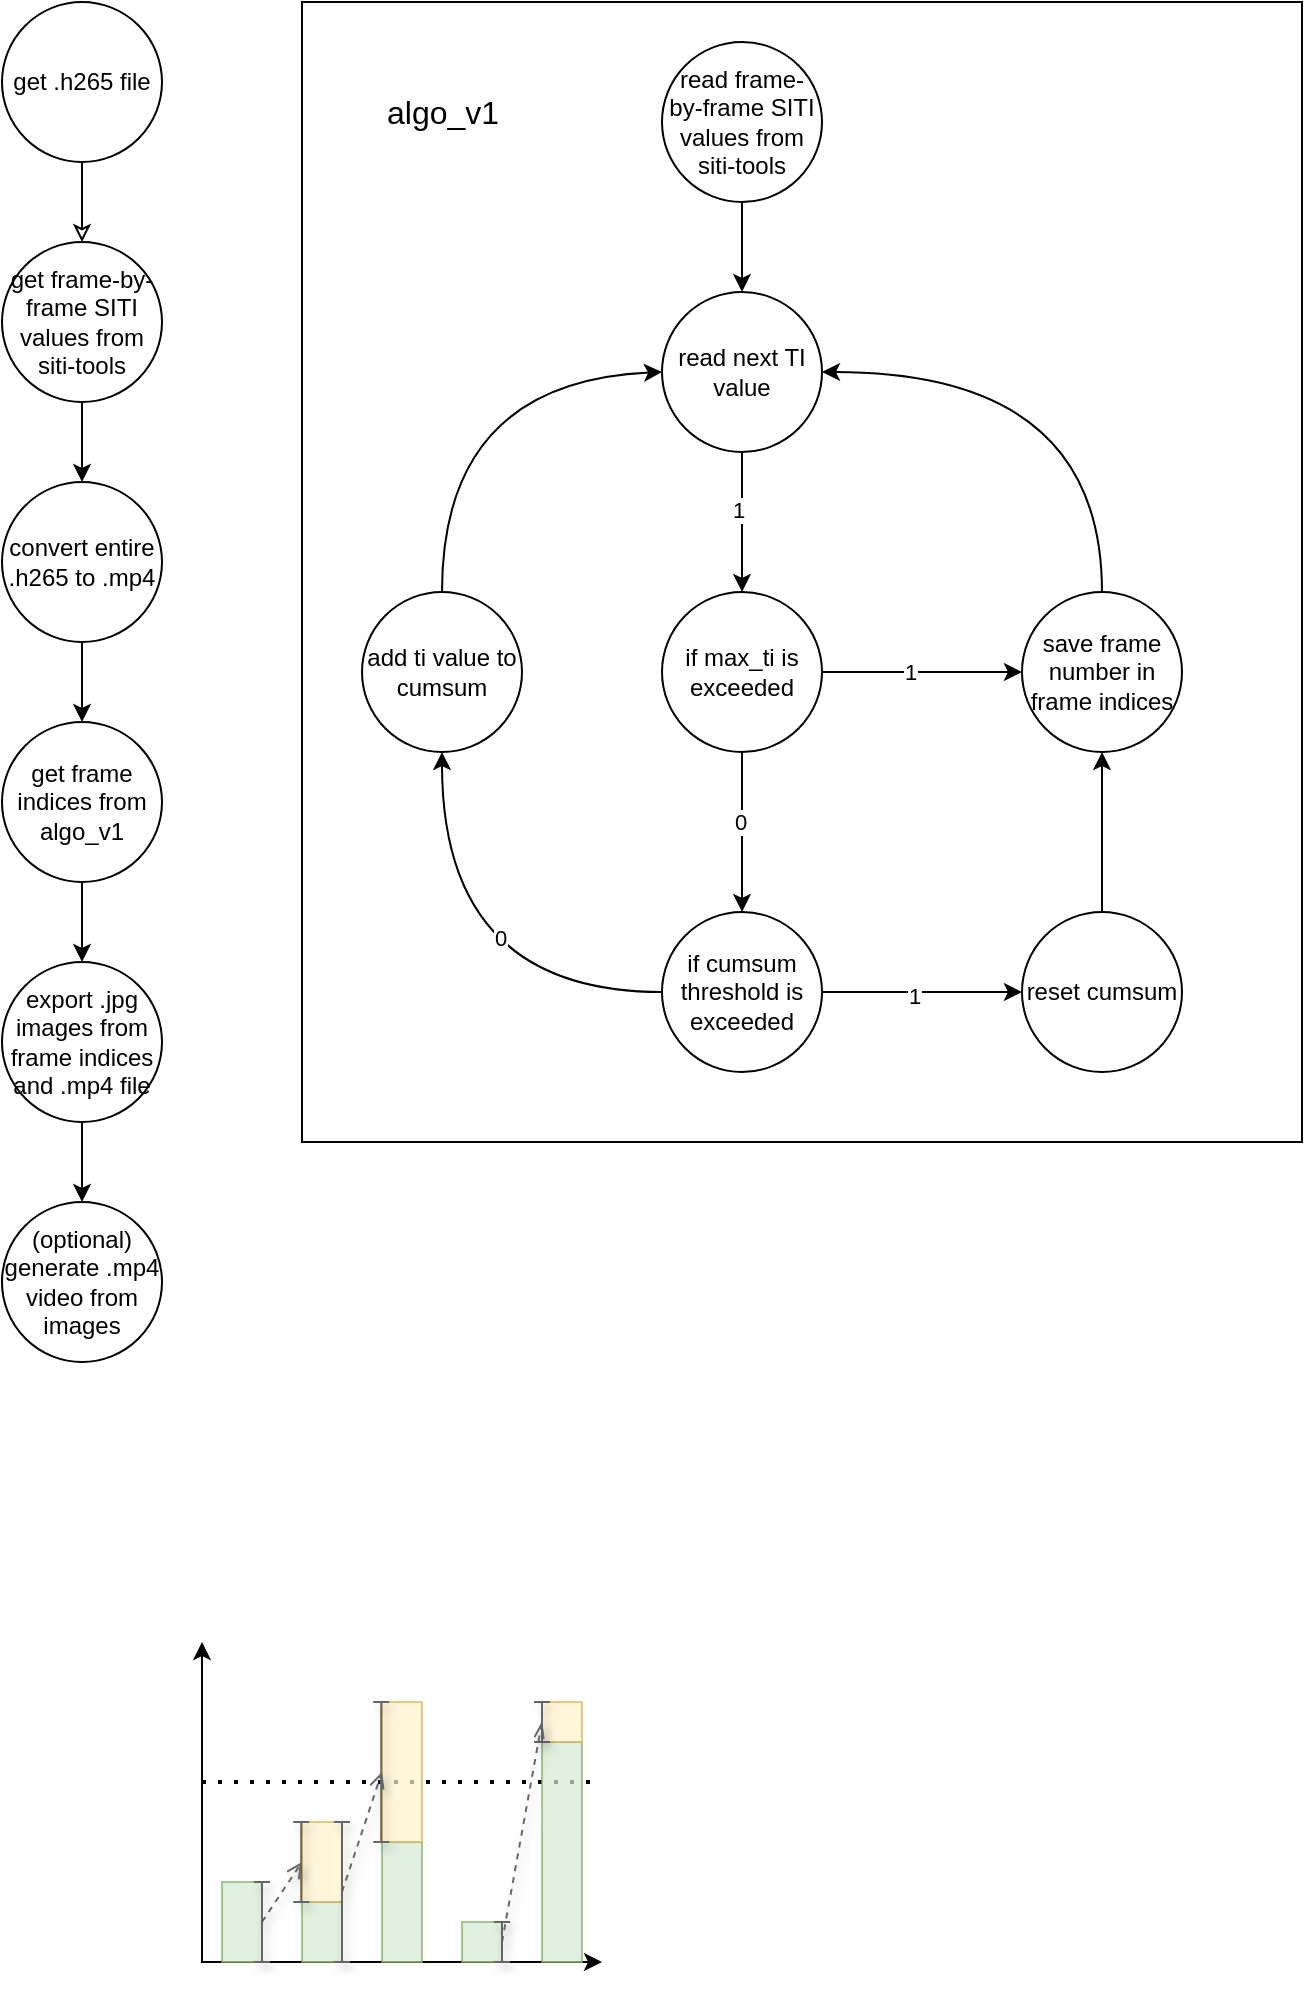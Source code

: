 <mxfile version="27.0.3" pages="2">
  <diagram name="algo_v1" id="71HnFJK430C_7FDIOIWX">
    <mxGraphModel dx="550" dy="320" grid="1" gridSize="10" guides="1" tooltips="1" connect="1" arrows="1" fold="1" page="1" pageScale="1" pageWidth="850" pageHeight="1100" math="0" shadow="0">
      <root>
        <mxCell id="0" />
        <mxCell id="1" parent="0" />
        <mxCell id="FpjqDl7yzt5mH1No-ecy-1" value="read frame-by-frame SITI values from siti-tools" style="ellipse;whiteSpace=wrap;html=1;" parent="1" vertex="1">
          <mxGeometry x="390" y="40" width="80" height="80" as="geometry" />
        </mxCell>
        <mxCell id="FpjqDl7yzt5mH1No-ecy-5" value="" style="edgeStyle=orthogonalEdgeStyle;rounded=0;orthogonalLoop=1;jettySize=auto;html=1;curved=1;" parent="1" source="FpjqDl7yzt5mH1No-ecy-2" target="FpjqDl7yzt5mH1No-ecy-4" edge="1">
          <mxGeometry relative="1" as="geometry" />
        </mxCell>
        <mxCell id="FpjqDl7yzt5mH1No-ecy-6" value="1" style="edgeLabel;html=1;align=center;verticalAlign=middle;resizable=0;points=[];" parent="FpjqDl7yzt5mH1No-ecy-5" vertex="1" connectable="0">
          <mxGeometry x="-0.125" relative="1" as="geometry">
            <mxPoint as="offset" />
          </mxGeometry>
        </mxCell>
        <mxCell id="FpjqDl7yzt5mH1No-ecy-8" value="" style="edgeStyle=orthogonalEdgeStyle;rounded=0;orthogonalLoop=1;jettySize=auto;html=1;" parent="1" source="FpjqDl7yzt5mH1No-ecy-2" target="FpjqDl7yzt5mH1No-ecy-7" edge="1">
          <mxGeometry relative="1" as="geometry" />
        </mxCell>
        <mxCell id="voDdZIROr1WUxbnYvY6X-16" value="0" style="edgeLabel;html=1;align=center;verticalAlign=middle;resizable=0;points=[];" parent="FpjqDl7yzt5mH1No-ecy-8" vertex="1" connectable="0">
          <mxGeometry x="-0.125" y="-1" relative="1" as="geometry">
            <mxPoint as="offset" />
          </mxGeometry>
        </mxCell>
        <mxCell id="FpjqDl7yzt5mH1No-ecy-2" value="if max_ti is exceeded" style="ellipse;whiteSpace=wrap;html=1;" parent="1" vertex="1">
          <mxGeometry x="390" y="315" width="80" height="80" as="geometry" />
        </mxCell>
        <mxCell id="FpjqDl7yzt5mH1No-ecy-4" value="save frame number in frame indices" style="ellipse;whiteSpace=wrap;html=1;" parent="1" vertex="1">
          <mxGeometry x="570" y="315" width="80" height="80" as="geometry" />
        </mxCell>
        <mxCell id="voDdZIROr1WUxbnYvY6X-14" value="" style="edgeStyle=orthogonalEdgeStyle;rounded=0;orthogonalLoop=1;jettySize=auto;html=1;curved=1;" parent="1" source="FpjqDl7yzt5mH1No-ecy-7" target="voDdZIROr1WUxbnYvY6X-13" edge="1">
          <mxGeometry relative="1" as="geometry" />
        </mxCell>
        <mxCell id="voDdZIROr1WUxbnYvY6X-17" value="0" style="edgeLabel;html=1;align=center;verticalAlign=middle;resizable=0;points=[];" parent="voDdZIROr1WUxbnYvY6X-14" vertex="1" connectable="0">
          <mxGeometry x="-0.296" y="-27" relative="1" as="geometry">
            <mxPoint as="offset" />
          </mxGeometry>
        </mxCell>
        <mxCell id="voDdZIROr1WUxbnYvY6X-19" value="" style="edgeStyle=orthogonalEdgeStyle;rounded=0;orthogonalLoop=1;jettySize=auto;html=1;" parent="1" source="FpjqDl7yzt5mH1No-ecy-7" target="voDdZIROr1WUxbnYvY6X-18" edge="1">
          <mxGeometry relative="1" as="geometry" />
        </mxCell>
        <mxCell id="voDdZIROr1WUxbnYvY6X-21" value="1" style="edgeLabel;html=1;align=center;verticalAlign=middle;resizable=0;points=[];" parent="voDdZIROr1WUxbnYvY6X-19" vertex="1" connectable="0">
          <mxGeometry x="-0.08" y="-2" relative="1" as="geometry">
            <mxPoint as="offset" />
          </mxGeometry>
        </mxCell>
        <mxCell id="FpjqDl7yzt5mH1No-ecy-7" value="if cumsum threshold is exceeded" style="ellipse;whiteSpace=wrap;html=1;" parent="1" vertex="1">
          <mxGeometry x="390" y="475" width="80" height="80" as="geometry" />
        </mxCell>
        <mxCell id="FpjqDl7yzt5mH1No-ecy-11" value="read next TI value" style="ellipse;whiteSpace=wrap;html=1;" parent="1" vertex="1">
          <mxGeometry x="390" y="165" width="80" height="80" as="geometry" />
        </mxCell>
        <mxCell id="FpjqDl7yzt5mH1No-ecy-13" value="" style="endArrow=classic;html=1;rounded=0;entryX=0.5;entryY=0;entryDx=0;entryDy=0;exitX=0.5;exitY=1;exitDx=0;exitDy=0;curved=1;" parent="1" source="FpjqDl7yzt5mH1No-ecy-11" target="FpjqDl7yzt5mH1No-ecy-2" edge="1">
          <mxGeometry width="50" height="50" relative="1" as="geometry">
            <mxPoint x="450" y="475" as="sourcePoint" />
            <mxPoint x="500" y="425" as="targetPoint" />
          </mxGeometry>
        </mxCell>
        <mxCell id="FpjqDl7yzt5mH1No-ecy-17" value="1" style="edgeLabel;html=1;align=center;verticalAlign=middle;resizable=0;points=[];" parent="FpjqDl7yzt5mH1No-ecy-13" vertex="1" connectable="0">
          <mxGeometry x="-0.171" y="-2" relative="1" as="geometry">
            <mxPoint as="offset" />
          </mxGeometry>
        </mxCell>
        <mxCell id="FpjqDl7yzt5mH1No-ecy-16" value="" style="endArrow=classic;html=1;rounded=0;entryX=1;entryY=0.5;entryDx=0;entryDy=0;exitX=0.5;exitY=0;exitDx=0;exitDy=0;curved=1;" parent="1" source="FpjqDl7yzt5mH1No-ecy-4" target="FpjqDl7yzt5mH1No-ecy-11" edge="1">
          <mxGeometry width="50" height="50" relative="1" as="geometry">
            <mxPoint x="450" y="475" as="sourcePoint" />
            <mxPoint x="500" y="425" as="targetPoint" />
            <Array as="points">
              <mxPoint x="610" y="205" />
            </Array>
          </mxGeometry>
        </mxCell>
        <mxCell id="FpjqDl7yzt5mH1No-ecy-18" value="" style="endArrow=classic;html=1;rounded=0;entryX=0.5;entryY=0;entryDx=0;entryDy=0;exitX=0.5;exitY=1;exitDx=0;exitDy=0;" parent="1" source="FpjqDl7yzt5mH1No-ecy-1" target="FpjqDl7yzt5mH1No-ecy-11" edge="1">
          <mxGeometry width="50" height="50" relative="1" as="geometry">
            <mxPoint x="400" y="400" as="sourcePoint" />
            <mxPoint x="450" y="350" as="targetPoint" />
          </mxGeometry>
        </mxCell>
        <mxCell id="voDdZIROr1WUxbnYvY6X-3" value="" style="edgeStyle=orthogonalEdgeStyle;rounded=0;orthogonalLoop=1;jettySize=auto;html=1;startArrow=classic;startFill=0;endArrow=none;" parent="1" source="voDdZIROr1WUxbnYvY6X-1" target="voDdZIROr1WUxbnYvY6X-2" edge="1">
          <mxGeometry relative="1" as="geometry" />
        </mxCell>
        <mxCell id="voDdZIROr1WUxbnYvY6X-5" value="" style="edgeStyle=orthogonalEdgeStyle;rounded=0;orthogonalLoop=1;jettySize=auto;html=1;" parent="1" source="voDdZIROr1WUxbnYvY6X-1" target="voDdZIROr1WUxbnYvY6X-4" edge="1">
          <mxGeometry relative="1" as="geometry" />
        </mxCell>
        <mxCell id="voDdZIROr1WUxbnYvY6X-1" value="get frame-by-frame SITI values from siti-tools" style="ellipse;whiteSpace=wrap;html=1;" parent="1" vertex="1">
          <mxGeometry x="60" y="140" width="80" height="80" as="geometry" />
        </mxCell>
        <mxCell id="voDdZIROr1WUxbnYvY6X-2" value="get .h265 file" style="ellipse;whiteSpace=wrap;html=1;" parent="1" vertex="1">
          <mxGeometry x="60" y="20" width="80" height="80" as="geometry" />
        </mxCell>
        <mxCell id="voDdZIROr1WUxbnYvY6X-7" value="" style="edgeStyle=orthogonalEdgeStyle;rounded=0;orthogonalLoop=1;jettySize=auto;html=1;" parent="1" source="voDdZIROr1WUxbnYvY6X-4" target="voDdZIROr1WUxbnYvY6X-6" edge="1">
          <mxGeometry relative="1" as="geometry" />
        </mxCell>
        <mxCell id="voDdZIROr1WUxbnYvY6X-4" value="convert entire .h265 to .mp4" style="ellipse;whiteSpace=wrap;html=1;" parent="1" vertex="1">
          <mxGeometry x="60" y="260" width="80" height="80" as="geometry" />
        </mxCell>
        <mxCell id="voDdZIROr1WUxbnYvY6X-9" value="" style="edgeStyle=orthogonalEdgeStyle;rounded=0;orthogonalLoop=1;jettySize=auto;html=1;" parent="1" source="voDdZIROr1WUxbnYvY6X-6" target="voDdZIROr1WUxbnYvY6X-8" edge="1">
          <mxGeometry relative="1" as="geometry" />
        </mxCell>
        <mxCell id="voDdZIROr1WUxbnYvY6X-6" value="get frame indices from algo_v1" style="ellipse;whiteSpace=wrap;html=1;" parent="1" vertex="1">
          <mxGeometry x="60" y="380" width="80" height="80" as="geometry" />
        </mxCell>
        <mxCell id="voDdZIROr1WUxbnYvY6X-11" value="" style="edgeStyle=orthogonalEdgeStyle;rounded=0;orthogonalLoop=1;jettySize=auto;html=1;" parent="1" source="voDdZIROr1WUxbnYvY6X-8" target="voDdZIROr1WUxbnYvY6X-10" edge="1">
          <mxGeometry relative="1" as="geometry" />
        </mxCell>
        <mxCell id="voDdZIROr1WUxbnYvY6X-8" value="export .jpg images from frame indices and .mp4 file" style="ellipse;whiteSpace=wrap;html=1;" parent="1" vertex="1">
          <mxGeometry x="60" y="500" width="80" height="80" as="geometry" />
        </mxCell>
        <mxCell id="voDdZIROr1WUxbnYvY6X-10" value="(optional)&lt;br&gt;generate .mp4 video from images" style="ellipse;whiteSpace=wrap;html=1;" parent="1" vertex="1">
          <mxGeometry x="60" y="620" width="80" height="80" as="geometry" />
        </mxCell>
        <mxCell id="voDdZIROr1WUxbnYvY6X-13" value="add ti value to cumsum" style="ellipse;whiteSpace=wrap;html=1;" parent="1" vertex="1">
          <mxGeometry x="240" y="315" width="80" height="80" as="geometry" />
        </mxCell>
        <mxCell id="voDdZIROr1WUxbnYvY6X-15" value="" style="endArrow=classic;html=1;rounded=0;exitX=0.5;exitY=0;exitDx=0;exitDy=0;entryX=0;entryY=0.5;entryDx=0;entryDy=0;curved=1;" parent="1" source="voDdZIROr1WUxbnYvY6X-13" target="FpjqDl7yzt5mH1No-ecy-11" edge="1">
          <mxGeometry width="50" height="50" relative="1" as="geometry">
            <mxPoint x="400" y="380" as="sourcePoint" />
            <mxPoint x="450" y="330" as="targetPoint" />
            <Array as="points">
              <mxPoint x="280" y="210" />
            </Array>
          </mxGeometry>
        </mxCell>
        <mxCell id="voDdZIROr1WUxbnYvY6X-20" value="" style="edgeStyle=orthogonalEdgeStyle;rounded=0;orthogonalLoop=1;jettySize=auto;html=1;" parent="1" source="voDdZIROr1WUxbnYvY6X-18" target="FpjqDl7yzt5mH1No-ecy-4" edge="1">
          <mxGeometry relative="1" as="geometry" />
        </mxCell>
        <mxCell id="voDdZIROr1WUxbnYvY6X-18" value="reset cumsum" style="ellipse;whiteSpace=wrap;html=1;" parent="1" vertex="1">
          <mxGeometry x="570" y="475" width="80" height="80" as="geometry" />
        </mxCell>
        <mxCell id="voDdZIROr1WUxbnYvY6X-22" value="algo_v1" style="text;html=1;align=center;verticalAlign=middle;resizable=0;points=[];autosize=1;strokeColor=none;fillColor=none;fontSize=16;" parent="1" vertex="1">
          <mxGeometry x="240" y="60" width="80" height="30" as="geometry" />
        </mxCell>
        <mxCell id="voDdZIROr1WUxbnYvY6X-23" value="" style="rounded=0;whiteSpace=wrap;html=1;fillColor=none;" parent="1" vertex="1">
          <mxGeometry x="210" y="20" width="500" height="570" as="geometry" />
        </mxCell>
        <mxCell id="h_pgqba8j1m2hrFEL2PR-1" value="" style="endArrow=classic;html=1;rounded=0;startArrow=classic;startFill=1;" edge="1" parent="1">
          <mxGeometry width="50" height="50" relative="1" as="geometry">
            <mxPoint x="360" y="1000" as="sourcePoint" />
            <mxPoint x="160" y="840" as="targetPoint" />
            <Array as="points">
              <mxPoint x="160" y="1000" />
            </Array>
          </mxGeometry>
        </mxCell>
        <mxCell id="h_pgqba8j1m2hrFEL2PR-3" value="" style="endArrow=none;dashed=1;html=1;dashPattern=1 3;strokeWidth=2;rounded=0;" edge="1" parent="1">
          <mxGeometry width="50" height="50" relative="1" as="geometry">
            <mxPoint x="160" y="910" as="sourcePoint" />
            <mxPoint x="360" y="910" as="targetPoint" />
          </mxGeometry>
        </mxCell>
        <mxCell id="h_pgqba8j1m2hrFEL2PR-4" value="" style="rounded=0;whiteSpace=wrap;html=1;fillColor=#d5e8d4;strokeColor=#82b366;opacity=70;" vertex="1" parent="1">
          <mxGeometry x="170" y="960" width="20" height="40" as="geometry" />
        </mxCell>
        <mxCell id="h_pgqba8j1m2hrFEL2PR-6" value="" style="rounded=0;whiteSpace=wrap;html=1;fillColor=#d5e8d4;strokeColor=#82b366;opacity=70;" vertex="1" parent="1">
          <mxGeometry x="210" y="970" width="20" height="30" as="geometry" />
        </mxCell>
        <mxCell id="h_pgqba8j1m2hrFEL2PR-7" value="" style="rounded=0;whiteSpace=wrap;html=1;fillColor=#fff2cc;strokeColor=#d6b656;opacity=70;" vertex="1" parent="1">
          <mxGeometry x="210" y="930" width="20" height="40" as="geometry" />
        </mxCell>
        <mxCell id="h_pgqba8j1m2hrFEL2PR-8" value="" style="rounded=0;whiteSpace=wrap;html=1;fillColor=#d5e8d4;strokeColor=#82b366;opacity=70;" vertex="1" parent="1">
          <mxGeometry x="250" y="940" width="20" height="60" as="geometry" />
        </mxCell>
        <mxCell id="h_pgqba8j1m2hrFEL2PR-11" value="" style="rounded=0;whiteSpace=wrap;html=1;fillColor=#fff2cc;strokeColor=#d6b656;opacity=70;" vertex="1" parent="1">
          <mxGeometry x="250" y="870" width="20" height="70" as="geometry" />
        </mxCell>
        <mxCell id="h_pgqba8j1m2hrFEL2PR-12" value="" style="rounded=0;whiteSpace=wrap;html=1;fillColor=#d5e8d4;strokeColor=#82b366;opacity=70;" vertex="1" parent="1">
          <mxGeometry x="290" y="980" width="20" height="20" as="geometry" />
        </mxCell>
        <mxCell id="h_pgqba8j1m2hrFEL2PR-13" value="" style="endArrow=open;html=1;rounded=0;exitX=1;exitY=0.5;exitDx=0;exitDy=0;entryX=0;entryY=0.5;entryDx=0;entryDy=0;shadow=1;jumpSize=6;fillColor=#f5f5f5;strokeColor=#666666;endFill=0;dashed=1;" edge="1" parent="1" source="h_pgqba8j1m2hrFEL2PR-4" target="h_pgqba8j1m2hrFEL2PR-7">
          <mxGeometry width="50" height="50" relative="1" as="geometry">
            <mxPoint x="270" y="950" as="sourcePoint" />
            <mxPoint x="320" y="900" as="targetPoint" />
          </mxGeometry>
        </mxCell>
        <mxCell id="h_pgqba8j1m2hrFEL2PR-14" value="" style="endArrow=baseDash;html=1;rounded=0;startArrow=baseDash;startFill=0;endFill=0;entryX=1;entryY=0;entryDx=0;entryDy=0;exitX=1;exitY=1;exitDx=0;exitDy=0;shadow=1;jumpSize=6;fillColor=#f5f5f5;strokeColor=#666666;" edge="1" parent="1" source="h_pgqba8j1m2hrFEL2PR-4" target="h_pgqba8j1m2hrFEL2PR-4">
          <mxGeometry width="50" height="50" relative="1" as="geometry">
            <mxPoint x="360" y="950" as="sourcePoint" />
            <mxPoint x="410" y="900" as="targetPoint" />
          </mxGeometry>
        </mxCell>
        <mxCell id="h_pgqba8j1m2hrFEL2PR-15" value="" style="endArrow=baseDash;html=1;rounded=0;startArrow=baseDash;startFill=0;endFill=0;entryX=1;entryY=0;entryDx=0;entryDy=0;exitX=1;exitY=1;exitDx=0;exitDy=0;startSize=6;jumpSize=6;shadow=1;fillColor=#f5f5f5;strokeColor=#666666;" edge="1" parent="1" target="h_pgqba8j1m2hrFEL2PR-7">
          <mxGeometry width="50" height="50" relative="1" as="geometry">
            <mxPoint x="230" y="1000" as="sourcePoint" />
            <mxPoint x="230" y="960" as="targetPoint" />
          </mxGeometry>
        </mxCell>
        <mxCell id="h_pgqba8j1m2hrFEL2PR-16" value="" style="endArrow=open;html=1;rounded=0;exitX=1;exitY=0.5;exitDx=0;exitDy=0;entryX=0;entryY=0.5;entryDx=0;entryDy=0;shadow=1;jumpSize=6;fillColor=#f5f5f5;strokeColor=#666666;endFill=0;dashed=1;" edge="1" parent="1" target="h_pgqba8j1m2hrFEL2PR-11">
          <mxGeometry width="50" height="50" relative="1" as="geometry">
            <mxPoint x="230" y="965" as="sourcePoint" />
            <mxPoint x="250" y="935" as="targetPoint" />
          </mxGeometry>
        </mxCell>
        <mxCell id="h_pgqba8j1m2hrFEL2PR-17" value="" style="endArrow=baseDash;html=1;rounded=0;startArrow=baseDash;startFill=0;endFill=0;entryX=1;entryY=0;entryDx=0;entryDy=0;exitX=1;exitY=1;exitDx=0;exitDy=0;startSize=6;jumpSize=6;shadow=1;fillColor=#f5f5f5;strokeColor=#666666;" edge="1" parent="1">
          <mxGeometry width="50" height="50" relative="1" as="geometry">
            <mxPoint x="249.6" y="940" as="sourcePoint" />
            <mxPoint x="249.6" y="870" as="targetPoint" />
          </mxGeometry>
        </mxCell>
        <mxCell id="h_pgqba8j1m2hrFEL2PR-18" value="" style="endArrow=baseDash;html=1;rounded=0;startArrow=baseDash;startFill=0;endFill=0;entryX=1;entryY=0;entryDx=0;entryDy=0;exitX=1;exitY=1;exitDx=0;exitDy=0;shadow=1;jumpSize=6;fillColor=#f5f5f5;strokeColor=#666666;" edge="1" parent="1">
          <mxGeometry width="50" height="50" relative="1" as="geometry">
            <mxPoint x="209.6" y="970" as="sourcePoint" />
            <mxPoint x="209.6" y="930" as="targetPoint" />
          </mxGeometry>
        </mxCell>
        <mxCell id="h_pgqba8j1m2hrFEL2PR-19" value="" style="rounded=0;whiteSpace=wrap;html=1;fillColor=#d5e8d4;strokeColor=#82b366;opacity=70;" vertex="1" parent="1">
          <mxGeometry x="330" y="890" width="20" height="110" as="geometry" />
        </mxCell>
        <mxCell id="h_pgqba8j1m2hrFEL2PR-20" value="" style="rounded=0;whiteSpace=wrap;html=1;fillColor=#fff2cc;strokeColor=#d6b656;opacity=70;" vertex="1" parent="1">
          <mxGeometry x="330" y="870" width="20" height="20" as="geometry" />
        </mxCell>
        <mxCell id="h_pgqba8j1m2hrFEL2PR-21" value="" style="endArrow=baseDash;html=1;rounded=0;startArrow=baseDash;startFill=0;endFill=0;entryX=1;entryY=0;entryDx=0;entryDy=0;shadow=1;jumpSize=6;fillColor=#f5f5f5;strokeColor=#666666;exitX=1;exitY=1;exitDx=0;exitDy=0;" edge="1" parent="1" source="h_pgqba8j1m2hrFEL2PR-12" target="h_pgqba8j1m2hrFEL2PR-12">
          <mxGeometry width="50" height="50" relative="1" as="geometry">
            <mxPoint x="380" y="920" as="sourcePoint" />
            <mxPoint x="380" y="880" as="targetPoint" />
          </mxGeometry>
        </mxCell>
        <mxCell id="h_pgqba8j1m2hrFEL2PR-22" value="" style="endArrow=baseDash;html=1;rounded=0;startArrow=baseDash;startFill=0;endFill=0;entryX=0;entryY=0;entryDx=0;entryDy=0;shadow=1;jumpSize=6;fillColor=#f5f5f5;strokeColor=#666666;exitX=0;exitY=0;exitDx=0;exitDy=0;" edge="1" parent="1" source="h_pgqba8j1m2hrFEL2PR-19" target="h_pgqba8j1m2hrFEL2PR-20">
          <mxGeometry width="50" height="50" relative="1" as="geometry">
            <mxPoint x="370" y="890" as="sourcePoint" />
            <mxPoint x="370" y="870" as="targetPoint" />
          </mxGeometry>
        </mxCell>
        <mxCell id="h_pgqba8j1m2hrFEL2PR-23" value="" style="endArrow=openThin;html=1;rounded=0;exitX=1;exitY=0.5;exitDx=0;exitDy=0;entryX=0;entryY=0.5;entryDx=0;entryDy=0;shadow=1;jumpSize=6;fillColor=#f5f5f5;strokeColor=#666666;dashed=1;endFill=0;" edge="1" parent="1" source="h_pgqba8j1m2hrFEL2PR-12" target="h_pgqba8j1m2hrFEL2PR-20">
          <mxGeometry width="50" height="50" relative="1" as="geometry">
            <mxPoint x="400" y="920" as="sourcePoint" />
            <mxPoint x="420" y="860" as="targetPoint" />
          </mxGeometry>
        </mxCell>
      </root>
    </mxGraphModel>
  </diagram>
  <diagram name="algo_v2" id="Ry4OViJDhP3fVdzH1UtA">
    <mxGraphModel dx="1376" dy="799" grid="1" gridSize="10" guides="1" tooltips="1" connect="1" arrows="1" fold="1" page="1" pageScale="1" pageWidth="850" pageHeight="1100" math="0" shadow="0">
      <root>
        <mxCell id="WdvCV9NkCTOlopkuxPqA-0" />
        <mxCell id="WdvCV9NkCTOlopkuxPqA-1" parent="WdvCV9NkCTOlopkuxPqA-0" />
        <mxCell id="hJqbMsXYIiBF0uI2xasX-1" value="" style="edgeStyle=orthogonalEdgeStyle;rounded=0;orthogonalLoop=1;jettySize=auto;html=1;" edge="1" parent="WdvCV9NkCTOlopkuxPqA-1" source="WdvCV9NkCTOlopkuxPqA-2" target="hJqbMsXYIiBF0uI2xasX-0">
          <mxGeometry relative="1" as="geometry" />
        </mxCell>
        <mxCell id="WdvCV9NkCTOlopkuxPqA-2" value="generate&amp;nbsp;" style="ellipse;whiteSpace=wrap;html=1;" vertex="1" parent="WdvCV9NkCTOlopkuxPqA-1">
          <mxGeometry x="180" y="90" width="80" height="80" as="geometry" />
        </mxCell>
        <mxCell id="hJqbMsXYIiBF0uI2xasX-0" value="" style="ellipse;whiteSpace=wrap;html=1;" vertex="1" parent="WdvCV9NkCTOlopkuxPqA-1">
          <mxGeometry x="340" y="90" width="80" height="80" as="geometry" />
        </mxCell>
      </root>
    </mxGraphModel>
  </diagram>
</mxfile>
